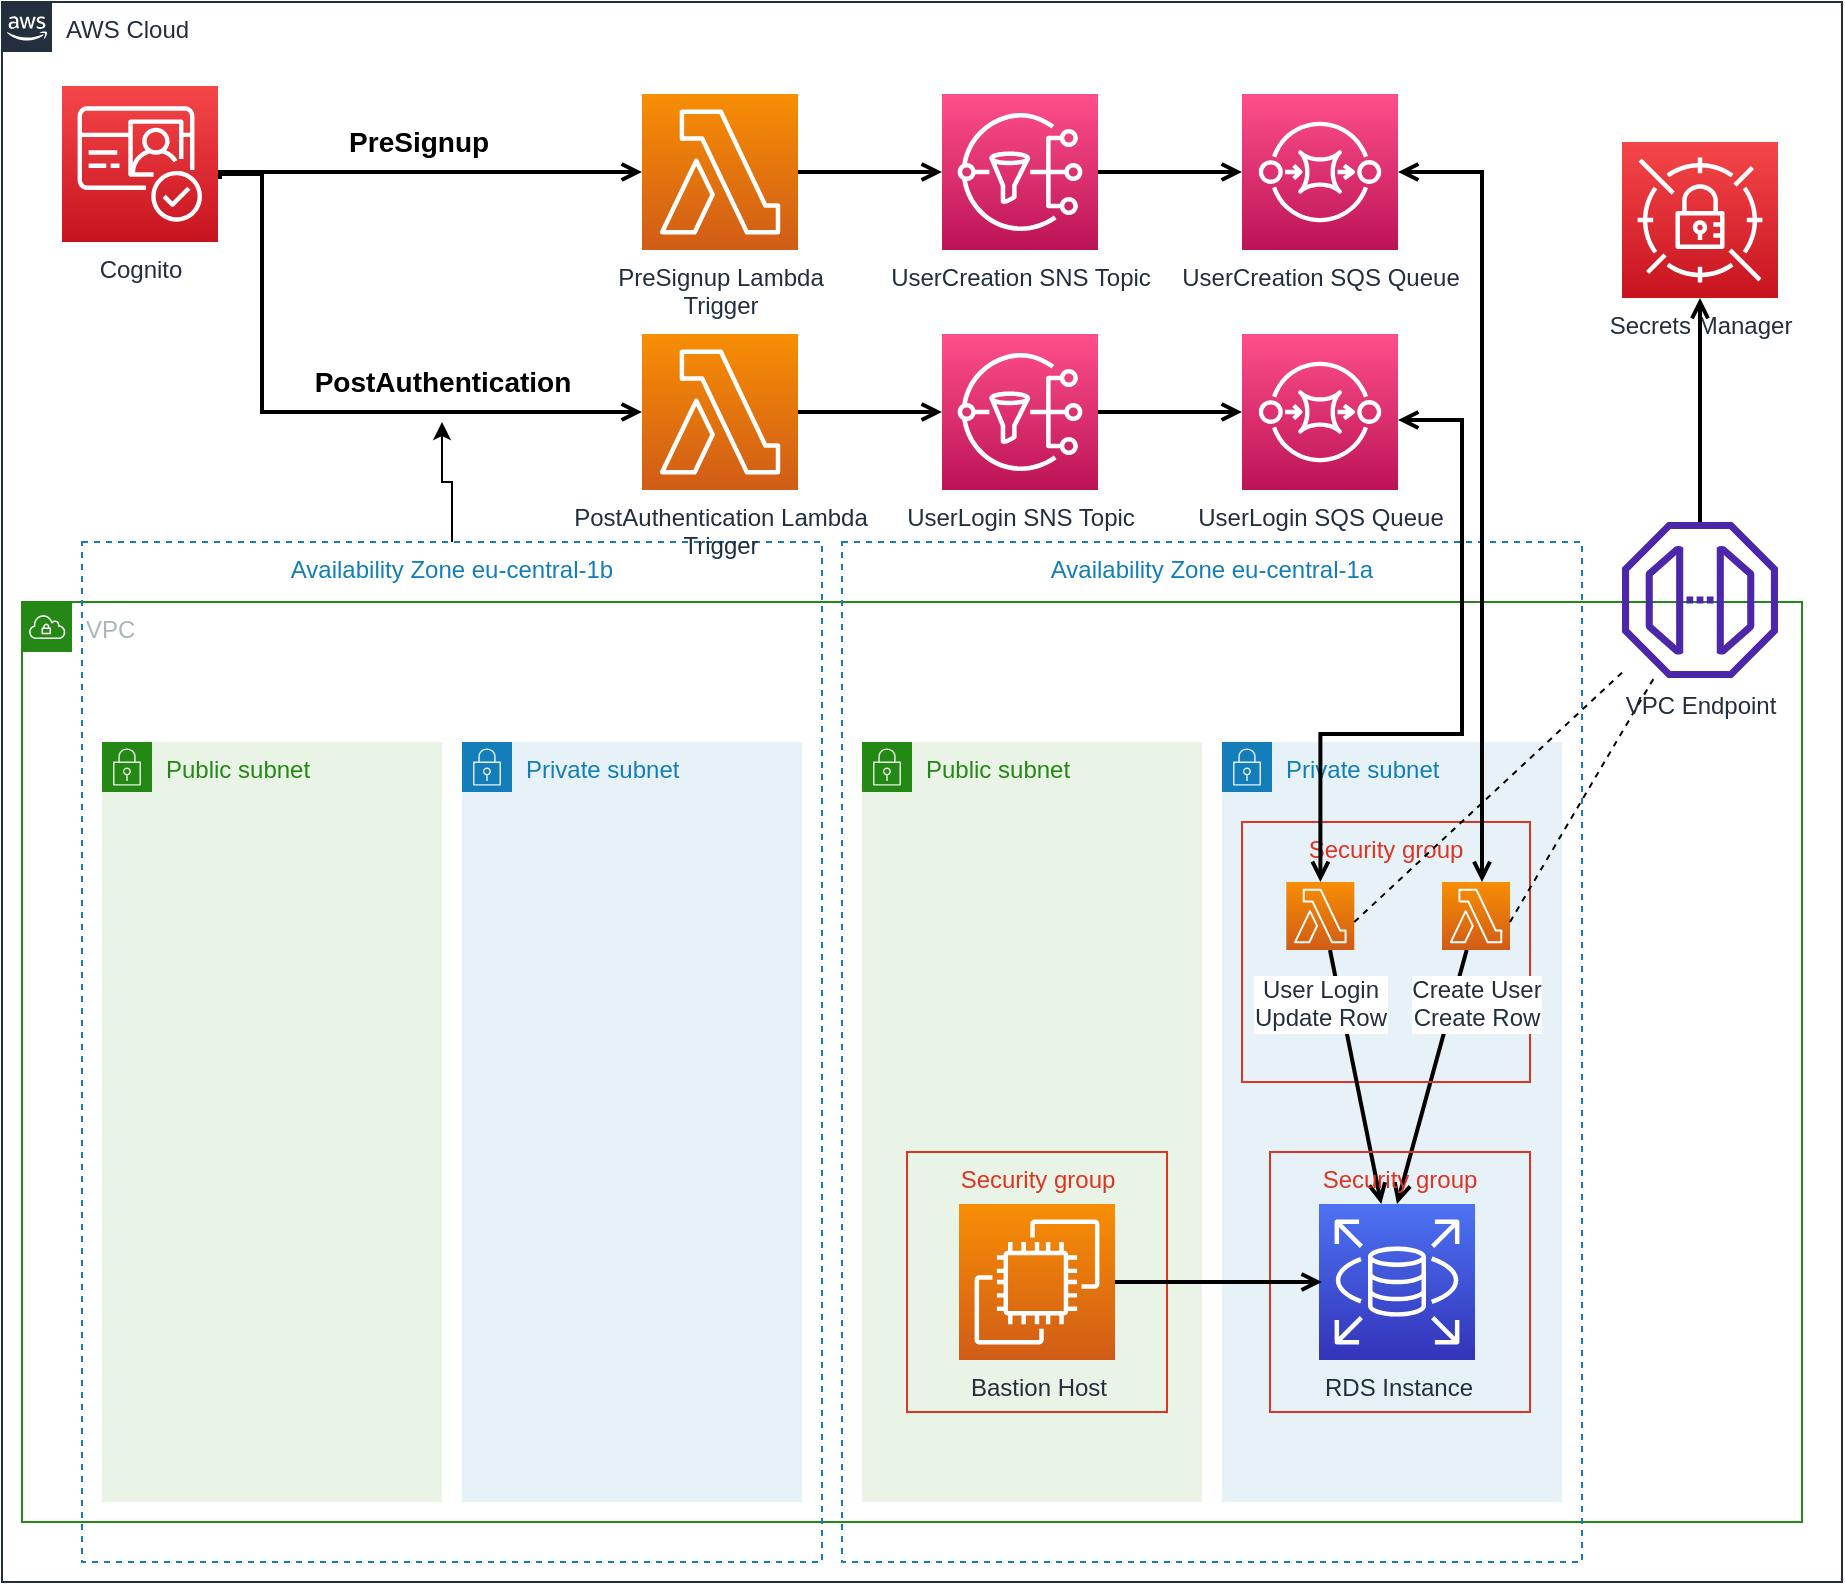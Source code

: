 <mxfile version="21.0.6" type="github">
  <diagram id="Ht1M8jgEwFfnCIfOTk4-" name="Page-1">
    <mxGraphModel dx="1223" dy="731" grid="1" gridSize="10" guides="1" tooltips="1" connect="1" arrows="1" fold="1" page="1" pageScale="1" pageWidth="1169" pageHeight="827" math="0" shadow="0">
      <root>
        <mxCell id="0" />
        <mxCell id="1" parent="0" />
        <mxCell id="UEzPUAAOIrF-is8g5C7q-90" value="" style="edgeStyle=orthogonalEdgeStyle;rounded=0;orthogonalLoop=1;jettySize=auto;html=1;endArrow=open;endFill=0;strokeWidth=2;" parent="1" target="UEzPUAAOIrF-is8g5C7q-80" edge="1">
          <mxGeometry relative="1" as="geometry">
            <mxPoint x="448" y="349" as="sourcePoint" />
          </mxGeometry>
        </mxCell>
        <mxCell id="UEzPUAAOIrF-is8g5C7q-91" value="" style="edgeStyle=orthogonalEdgeStyle;rounded=0;orthogonalLoop=1;jettySize=auto;html=1;endArrow=open;endFill=0;strokeWidth=2;" parent="1" source="UEzPUAAOIrF-is8g5C7q-80" edge="1">
          <mxGeometry relative="1" as="geometry">
            <mxPoint x="600" y="349" as="targetPoint" />
          </mxGeometry>
        </mxCell>
        <mxCell id="UEzPUAAOIrF-is8g5C7q-92" value="" style="edgeStyle=orthogonalEdgeStyle;rounded=0;orthogonalLoop=1;jettySize=auto;html=1;endArrow=open;endFill=0;strokeWidth=2;" parent="1" source="UEzPUAAOIrF-is8g5C7q-81" edge="1">
          <mxGeometry relative="1" as="geometry">
            <mxPoint x="723" y="349" as="targetPoint" />
          </mxGeometry>
        </mxCell>
        <mxCell id="UEzPUAAOIrF-is8g5C7q-74" value="AWS Cloud" style="points=[[0,0],[0.25,0],[0.5,0],[0.75,0],[1,0],[1,0.25],[1,0.5],[1,0.75],[1,1],[0.75,1],[0.5,1],[0.25,1],[0,1],[0,0.75],[0,0.5],[0,0.25]];outlineConnect=0;gradientColor=none;html=1;whiteSpace=wrap;fontSize=12;fontStyle=0;shape=mxgraph.aws4.group;grIcon=mxgraph.aws4.group_aws_cloud_alt;strokeColor=#232F3E;fillColor=none;verticalAlign=top;align=left;spacingLeft=30;fontColor=#232F3E;dashed=0;labelBackgroundColor=#ffffff;container=1;pointerEvents=0;collapsible=0;recursiveResize=0;" parent="1" vertex="1">
          <mxGeometry x="70" y="10" width="920" height="790" as="geometry" />
        </mxCell>
        <mxCell id="agIxCeGHDySL-hrrHM-C-1" value="UserCreation SNS Topic" style="sketch=0;points=[[0,0,0],[0.25,0,0],[0.5,0,0],[0.75,0,0],[1,0,0],[0,1,0],[0.25,1,0],[0.5,1,0],[0.75,1,0],[1,1,0],[0,0.25,0],[0,0.5,0],[0,0.75,0],[1,0.25,0],[1,0.5,0],[1,0.75,0]];outlineConnect=0;fontColor=#232F3E;gradientColor=#FF4F8B;gradientDirection=north;fillColor=#BC1356;strokeColor=#ffffff;dashed=0;verticalLabelPosition=bottom;verticalAlign=top;align=center;html=1;fontSize=12;fontStyle=0;aspect=fixed;shape=mxgraph.aws4.resourceIcon;resIcon=mxgraph.aws4.sns;" vertex="1" parent="UEzPUAAOIrF-is8g5C7q-74">
          <mxGeometry x="470" y="46" width="78" height="78" as="geometry" />
        </mxCell>
        <object label="UserCreation SQS Queue" id="agIxCeGHDySL-hrrHM-C-2">
          <mxCell style="sketch=0;points=[[0,0,0],[0.25,0,0],[0.5,0,0],[0.75,0,0],[1,0,0],[0,1,0],[0.25,1,0],[0.5,1,0],[0.75,1,0],[1,1,0],[0,0.25,0],[0,0.5,0],[0,0.75,0],[1,0.25,0],[1,0.5,0],[1,0.75,0]];outlineConnect=0;fontColor=#232F3E;gradientColor=#FF4F8B;gradientDirection=north;fillColor=#BC1356;strokeColor=#ffffff;dashed=0;verticalLabelPosition=bottom;verticalAlign=top;align=center;html=1;fontSize=12;fontStyle=0;aspect=fixed;shape=mxgraph.aws4.resourceIcon;resIcon=mxgraph.aws4.sqs;" vertex="1" parent="UEzPUAAOIrF-is8g5C7q-74">
            <mxGeometry x="620" y="46" width="78" height="78" as="geometry" />
          </mxCell>
        </object>
        <mxCell id="UEzPUAAOIrF-is8g5C7q-100" style="edgeStyle=orthogonalEdgeStyle;rounded=0;orthogonalLoop=1;jettySize=auto;html=1;endArrow=open;endFill=0;strokeWidth=2;exitX=1;exitY=0.5;exitDx=0;exitDy=0;exitPerimeter=0;" parent="UEzPUAAOIrF-is8g5C7q-74" source="agIxCeGHDySL-hrrHM-C-1" target="agIxCeGHDySL-hrrHM-C-2" edge="1">
          <mxGeometry relative="1" as="geometry">
            <mxPoint x="144.993" y="549" as="targetPoint" />
          </mxGeometry>
        </mxCell>
        <mxCell id="agIxCeGHDySL-hrrHM-C-17" value="VPC" style="points=[[0,0],[0.25,0],[0.5,0],[0.75,0],[1,0],[1,0.25],[1,0.5],[1,0.75],[1,1],[0.75,1],[0.5,1],[0.25,1],[0,1],[0,0.75],[0,0.5],[0,0.25]];outlineConnect=0;gradientColor=none;html=1;whiteSpace=wrap;fontSize=12;fontStyle=0;container=1;pointerEvents=0;collapsible=0;recursiveResize=0;shape=mxgraph.aws4.group;grIcon=mxgraph.aws4.group_vpc;strokeColor=#248814;fillColor=none;verticalAlign=top;align=left;spacingLeft=30;fontColor=#AAB7B8;dashed=0;" vertex="1" parent="UEzPUAAOIrF-is8g5C7q-74">
          <mxGeometry x="10" y="300" width="890" height="460" as="geometry" />
        </mxCell>
        <mxCell id="agIxCeGHDySL-hrrHM-C-15" value="Availability Zone eu-central-1a" style="fillColor=none;strokeColor=#147EBA;dashed=1;verticalAlign=top;fontStyle=0;fontColor=#147EBA;whiteSpace=wrap;html=1;" vertex="1" parent="agIxCeGHDySL-hrrHM-C-17">
          <mxGeometry x="410" y="-30" width="370" height="510" as="geometry" />
        </mxCell>
        <mxCell id="agIxCeGHDySL-hrrHM-C-28" value="Public subnet" style="points=[[0,0],[0.25,0],[0.5,0],[0.75,0],[1,0],[1,0.25],[1,0.5],[1,0.75],[1,1],[0.75,1],[0.5,1],[0.25,1],[0,1],[0,0.75],[0,0.5],[0,0.25]];outlineConnect=0;gradientColor=none;html=1;whiteSpace=wrap;fontSize=12;fontStyle=0;container=1;pointerEvents=0;collapsible=0;recursiveResize=0;shape=mxgraph.aws4.group;grIcon=mxgraph.aws4.group_security_group;grStroke=0;strokeColor=#248814;fillColor=#E9F3E6;verticalAlign=top;align=left;spacingLeft=30;fontColor=#248814;dashed=0;" vertex="1" parent="agIxCeGHDySL-hrrHM-C-17">
          <mxGeometry x="420" y="70" width="170" height="380" as="geometry" />
        </mxCell>
        <mxCell id="agIxCeGHDySL-hrrHM-C-30" value="Security group" style="fillColor=none;strokeColor=#DD3522;verticalAlign=top;fontStyle=0;fontColor=#DD3522;whiteSpace=wrap;html=1;" vertex="1" parent="agIxCeGHDySL-hrrHM-C-28">
          <mxGeometry x="22.5" y="205" width="130" height="130" as="geometry" />
        </mxCell>
        <mxCell id="agIxCeGHDySL-hrrHM-C-29" value="Bastion Host" style="sketch=0;points=[[0,0,0],[0.25,0,0],[0.5,0,0],[0.75,0,0],[1,0,0],[0,1,0],[0.25,1,0],[0.5,1,0],[0.75,1,0],[1,1,0],[0,0.25,0],[0,0.5,0],[0,0.75,0],[1,0.25,0],[1,0.5,0],[1,0.75,0]];outlineConnect=0;fontColor=#232F3E;gradientColor=#F78E04;gradientDirection=north;fillColor=#D05C17;strokeColor=#ffffff;dashed=0;verticalLabelPosition=bottom;verticalAlign=top;align=center;html=1;fontSize=12;fontStyle=0;aspect=fixed;shape=mxgraph.aws4.resourceIcon;resIcon=mxgraph.aws4.ec2;" vertex="1" parent="agIxCeGHDySL-hrrHM-C-28">
          <mxGeometry x="48.5" y="231" width="78" height="78" as="geometry" />
        </mxCell>
        <mxCell id="agIxCeGHDySL-hrrHM-C-43" value="Availability Zone eu-central-1b" style="fillColor=none;strokeColor=#147EBA;dashed=1;verticalAlign=top;fontStyle=0;fontColor=#147EBA;whiteSpace=wrap;html=1;" vertex="1" parent="agIxCeGHDySL-hrrHM-C-17">
          <mxGeometry x="30" y="-30" width="370" height="510" as="geometry" />
        </mxCell>
        <mxCell id="agIxCeGHDySL-hrrHM-C-57" value="Public subnet" style="points=[[0,0],[0.25,0],[0.5,0],[0.75,0],[1,0],[1,0.25],[1,0.5],[1,0.75],[1,1],[0.75,1],[0.5,1],[0.25,1],[0,1],[0,0.75],[0,0.5],[0,0.25]];outlineConnect=0;gradientColor=none;html=1;whiteSpace=wrap;fontSize=12;fontStyle=0;container=1;pointerEvents=0;collapsible=0;recursiveResize=0;shape=mxgraph.aws4.group;grIcon=mxgraph.aws4.group_security_group;grStroke=0;strokeColor=#248814;fillColor=#E9F3E6;verticalAlign=top;align=left;spacingLeft=30;fontColor=#248814;dashed=0;" vertex="1" parent="agIxCeGHDySL-hrrHM-C-17">
          <mxGeometry x="40" y="70" width="170" height="380" as="geometry" />
        </mxCell>
        <mxCell id="agIxCeGHDySL-hrrHM-C-19" value="Private subnet" style="points=[[0,0],[0.25,0],[0.5,0],[0.75,0],[1,0],[1,0.25],[1,0.5],[1,0.75],[1,1],[0.75,1],[0.5,1],[0.25,1],[0,1],[0,0.75],[0,0.5],[0,0.25]];outlineConnect=0;gradientColor=none;html=1;whiteSpace=wrap;fontSize=12;fontStyle=0;container=1;pointerEvents=0;collapsible=0;recursiveResize=0;shape=mxgraph.aws4.group;grIcon=mxgraph.aws4.group_security_group;grStroke=0;strokeColor=#147EBA;fillColor=#E6F2F8;verticalAlign=top;align=left;spacingLeft=30;fontColor=#147EBA;dashed=0;" vertex="1" parent="agIxCeGHDySL-hrrHM-C-17">
          <mxGeometry x="600" y="70" width="170" height="380" as="geometry" />
        </mxCell>
        <mxCell id="UEzPUAAOIrF-is8g5C7q-93" style="rounded=0;orthogonalLoop=1;jettySize=auto;html=1;endArrow=open;endFill=0;strokeWidth=2;entryX=0.5;entryY=0;entryDx=0;entryDy=0;entryPerimeter=0;" parent="agIxCeGHDySL-hrrHM-C-19" source="UEzPUAAOIrF-is8g5C7q-85" target="agIxCeGHDySL-hrrHM-C-4" edge="1">
          <mxGeometry relative="1" as="geometry">
            <mxPoint x="240" y="41" as="sourcePoint" />
          </mxGeometry>
        </mxCell>
        <mxCell id="agIxCeGHDySL-hrrHM-C-18" value="Security group" style="fillColor=none;strokeColor=#DD3522;verticalAlign=top;fontStyle=0;fontColor=#DD3522;whiteSpace=wrap;html=1;container=1;" vertex="1" parent="agIxCeGHDySL-hrrHM-C-19">
          <mxGeometry x="10" y="40" width="144" height="130" as="geometry">
            <mxRectangle x="10" y="40" width="120" height="30" as="alternateBounds" />
          </mxGeometry>
        </mxCell>
        <mxCell id="agIxCeGHDySL-hrrHM-C-81" style="rounded=0;orthogonalLoop=1;jettySize=auto;html=1;endArrow=open;endFill=0;strokeWidth=2;" edge="1" parent="agIxCeGHDySL-hrrHM-C-18" target="agIxCeGHDySL-hrrHM-C-4">
          <mxGeometry relative="1" as="geometry">
            <mxPoint x="44" y="64" as="sourcePoint" />
            <mxPoint x="10" y="191" as="targetPoint" />
          </mxGeometry>
        </mxCell>
        <mxCell id="UEzPUAAOIrF-is8g5C7q-85" value="Create User&lt;br style=&quot;border-color: var(--border-color);&quot;&gt;Create Row" style="outlineConnect=0;fontColor=#232F3E;gradientColor=#F78E04;gradientDirection=north;fillColor=#D05C17;strokeColor=#ffffff;dashed=0;verticalLabelPosition=bottom;verticalAlign=top;align=center;html=1;fontSize=12;fontStyle=0;aspect=fixed;shape=mxgraph.aws4.resourceIcon;resIcon=mxgraph.aws4.lambda;labelBackgroundColor=#ffffff;spacingTop=6;" parent="agIxCeGHDySL-hrrHM-C-18" vertex="1">
          <mxGeometry x="100.005" y="30" width="34" height="34" as="geometry" />
        </mxCell>
        <mxCell id="agIxCeGHDySL-hrrHM-C-66" value="User Login&lt;br&gt;Update Row" style="outlineConnect=0;fontColor=#232F3E;gradientColor=#F78E04;gradientDirection=north;fillColor=#D05C17;strokeColor=#ffffff;dashed=0;verticalLabelPosition=bottom;verticalAlign=top;align=center;html=1;fontSize=12;fontStyle=0;aspect=fixed;shape=mxgraph.aws4.resourceIcon;resIcon=mxgraph.aws4.lambda;labelBackgroundColor=#ffffff;spacingTop=6;" vertex="1" parent="agIxCeGHDySL-hrrHM-C-18">
          <mxGeometry x="22.154" y="30" width="34" height="34" as="geometry" />
        </mxCell>
        <mxCell id="agIxCeGHDySL-hrrHM-C-93" value="" style="endArrow=none;dashed=1;html=1;rounded=0;" edge="1" parent="agIxCeGHDySL-hrrHM-C-18" target="agIxCeGHDySL-hrrHM-C-88">
          <mxGeometry width="50" height="50" relative="1" as="geometry">
            <mxPoint x="56.15" y="50" as="sourcePoint" />
            <mxPoint x="106.15" as="targetPoint" />
          </mxGeometry>
        </mxCell>
        <mxCell id="agIxCeGHDySL-hrrHM-C-94" value="" style="endArrow=none;dashed=1;html=1;rounded=0;" edge="1" parent="agIxCeGHDySL-hrrHM-C-18" target="agIxCeGHDySL-hrrHM-C-88">
          <mxGeometry width="50" height="50" relative="1" as="geometry">
            <mxPoint x="134" y="50" as="sourcePoint" />
            <mxPoint x="184" as="targetPoint" />
          </mxGeometry>
        </mxCell>
        <mxCell id="agIxCeGHDySL-hrrHM-C-16" value="Security group" style="fillColor=none;strokeColor=#DD3522;verticalAlign=top;fontStyle=0;fontColor=#DD3522;whiteSpace=wrap;html=1;" vertex="1" parent="agIxCeGHDySL-hrrHM-C-19">
          <mxGeometry x="24" y="205" width="130" height="130" as="geometry" />
        </mxCell>
        <mxCell id="agIxCeGHDySL-hrrHM-C-4" value="RDS Instance" style="sketch=0;points=[[0,0,0],[0.25,0,0],[0.5,0,0],[0.75,0,0],[1,0,0],[0,1,0],[0.25,1,0],[0.5,1,0],[0.75,1,0],[1,1,0],[0,0.25,0],[0,0.5,0],[0,0.75,0],[1,0.25,0],[1,0.5,0],[1,0.75,0]];outlineConnect=0;fontColor=#232F3E;gradientColor=#4D72F3;gradientDirection=north;fillColor=#3334B9;strokeColor=#ffffff;dashed=0;verticalLabelPosition=bottom;verticalAlign=top;align=center;html=1;fontSize=12;fontStyle=0;aspect=fixed;shape=mxgraph.aws4.resourceIcon;resIcon=mxgraph.aws4.rds;" vertex="1" parent="agIxCeGHDySL-hrrHM-C-19">
          <mxGeometry x="48.5" y="231" width="78" height="78" as="geometry" />
        </mxCell>
        <mxCell id="agIxCeGHDySL-hrrHM-C-31" style="edgeStyle=orthogonalEdgeStyle;rounded=0;orthogonalLoop=1;jettySize=auto;html=1;endArrow=open;endFill=0;strokeWidth=2;entryX=0.019;entryY=0.5;entryDx=0;entryDy=0;entryPerimeter=0;" edge="1" parent="agIxCeGHDySL-hrrHM-C-17" source="agIxCeGHDySL-hrrHM-C-29" target="agIxCeGHDySL-hrrHM-C-4">
          <mxGeometry relative="1" as="geometry">
            <mxPoint x="270" y="290" as="sourcePoint" />
            <mxPoint x="452" y="290" as="targetPoint" />
          </mxGeometry>
        </mxCell>
        <mxCell id="agIxCeGHDySL-hrrHM-C-60" value="Private subnet" style="points=[[0,0],[0.25,0],[0.5,0],[0.75,0],[1,0],[1,0.25],[1,0.5],[1,0.75],[1,1],[0.75,1],[0.5,1],[0.25,1],[0,1],[0,0.75],[0,0.5],[0,0.25]];outlineConnect=0;gradientColor=none;html=1;whiteSpace=wrap;fontSize=12;fontStyle=0;container=1;pointerEvents=0;collapsible=0;recursiveResize=0;shape=mxgraph.aws4.group;grIcon=mxgraph.aws4.group_security_group;grStroke=0;strokeColor=#147EBA;fillColor=#E6F2F8;verticalAlign=top;align=left;spacingLeft=30;fontColor=#147EBA;dashed=0;" vertex="1" parent="agIxCeGHDySL-hrrHM-C-17">
          <mxGeometry x="220" y="70" width="170" height="380" as="geometry" />
        </mxCell>
        <mxCell id="agIxCeGHDySL-hrrHM-C-88" value="VPC Endpoint" style="sketch=0;outlineConnect=0;fontColor=#232F3E;gradientColor=none;fillColor=#4D27AA;strokeColor=none;dashed=0;verticalLabelPosition=bottom;verticalAlign=top;align=center;html=1;fontSize=12;fontStyle=0;aspect=fixed;pointerEvents=1;shape=mxgraph.aws4.endpoint;" vertex="1" parent="agIxCeGHDySL-hrrHM-C-17">
          <mxGeometry x="800" y="-40" width="78" height="78" as="geometry" />
        </mxCell>
        <mxCell id="agIxCeGHDySL-hrrHM-C-21" value="Cognito&lt;br&gt;" style="sketch=0;points=[[0,0,0],[0.25,0,0],[0.5,0,0],[0.75,0,0],[1,0,0],[0,1,0],[0.25,1,0],[0.5,1,0],[0.75,1,0],[1,1,0],[0,0.25,0],[0,0.5,0],[0,0.75,0],[1,0.25,0],[1,0.5,0],[1,0.75,0]];outlineConnect=0;fontColor=#232F3E;gradientColor=#F54749;gradientDirection=north;fillColor=#C7131F;strokeColor=#ffffff;dashed=0;verticalLabelPosition=bottom;verticalAlign=top;align=center;html=1;fontSize=12;fontStyle=0;aspect=fixed;shape=mxgraph.aws4.resourceIcon;resIcon=mxgraph.aws4.cognito;" vertex="1" parent="UEzPUAAOIrF-is8g5C7q-74">
          <mxGeometry x="30" y="42" width="78" height="78" as="geometry" />
        </mxCell>
        <mxCell id="agIxCeGHDySL-hrrHM-C-27" style="edgeStyle=orthogonalEdgeStyle;rounded=0;orthogonalLoop=1;jettySize=auto;html=1;endArrow=open;endFill=0;strokeWidth=2;exitX=1;exitY=0.5;exitDx=0;exitDy=0;exitPerimeter=0;entryX=0;entryY=0.5;entryDx=0;entryDy=0;entryPerimeter=0;" edge="1" parent="UEzPUAAOIrF-is8g5C7q-74" target="agIxCeGHDySL-hrrHM-C-20">
          <mxGeometry relative="1" as="geometry">
            <mxPoint x="109" y="88.5" as="sourcePoint" />
            <mxPoint x="161" y="88.5" as="targetPoint" />
            <Array as="points">
              <mxPoint x="109" y="85" />
            </Array>
          </mxGeometry>
        </mxCell>
        <mxCell id="UEzPUAAOIrF-is8g5C7q-96" style="edgeStyle=orthogonalEdgeStyle;rounded=0;orthogonalLoop=1;jettySize=auto;html=1;endArrow=open;endFill=0;strokeWidth=2;startArrow=open;startFill=0;entryX=1;entryY=0.5;entryDx=0;entryDy=0;entryPerimeter=0;" parent="UEzPUAAOIrF-is8g5C7q-74" target="agIxCeGHDySL-hrrHM-C-2" edge="1">
          <mxGeometry relative="1" as="geometry">
            <Array as="points">
              <mxPoint x="740" y="85" />
            </Array>
            <mxPoint x="740" y="440" as="sourcePoint" />
          </mxGeometry>
        </mxCell>
        <mxCell id="agIxCeGHDySL-hrrHM-C-20" value="PreSignup Lambda&lt;br&gt;Trigger" style="sketch=0;points=[[0,0,0],[0.25,0,0],[0.5,0,0],[0.75,0,0],[1,0,0],[0,1,0],[0.25,1,0],[0.5,1,0],[0.75,1,0],[1,1,0],[0,0.25,0],[0,0.5,0],[0,0.75,0],[1,0.25,0],[1,0.5,0],[1,0.75,0]];outlineConnect=0;fontColor=#232F3E;gradientColor=#F78E04;gradientDirection=north;fillColor=#D05C17;strokeColor=#ffffff;dashed=0;verticalLabelPosition=bottom;verticalAlign=top;align=center;html=1;fontSize=12;fontStyle=0;aspect=fixed;shape=mxgraph.aws4.resourceIcon;resIcon=mxgraph.aws4.lambda;" vertex="1" parent="UEzPUAAOIrF-is8g5C7q-74">
          <mxGeometry x="320" y="46" width="78" height="78" as="geometry" />
        </mxCell>
        <mxCell id="agIxCeGHDySL-hrrHM-C-32" style="edgeStyle=orthogonalEdgeStyle;rounded=0;orthogonalLoop=1;jettySize=auto;html=1;endArrow=open;endFill=0;strokeWidth=2;exitX=1;exitY=0.5;exitDx=0;exitDy=0;exitPerimeter=0;startArrow=none;entryX=0;entryY=0.5;entryDx=0;entryDy=0;entryPerimeter=0;movable=1;resizable=1;rotatable=1;deletable=1;editable=1;locked=0;connectable=1;" edge="1" parent="UEzPUAAOIrF-is8g5C7q-74" source="agIxCeGHDySL-hrrHM-C-20" target="agIxCeGHDySL-hrrHM-C-1">
          <mxGeometry relative="1" as="geometry">
            <mxPoint x="288" y="88.58" as="sourcePoint" />
            <mxPoint x="440" y="90" as="targetPoint" />
            <Array as="points" />
          </mxGeometry>
        </mxCell>
        <mxCell id="agIxCeGHDySL-hrrHM-C-34" value="PreSignup&amp;nbsp;" style="text;strokeColor=none;fillColor=none;html=1;fontSize=14;fontStyle=1;verticalAlign=middle;align=center;" vertex="1" parent="UEzPUAAOIrF-is8g5C7q-74">
          <mxGeometry x="160" y="50" width="100" height="40" as="geometry" />
        </mxCell>
        <mxCell id="agIxCeGHDySL-hrrHM-C-72" value="PostAuthentication Lambda&lt;br&gt;Trigger&lt;br&gt;" style="sketch=0;points=[[0,0,0],[0.25,0,0],[0.5,0,0],[0.75,0,0],[1,0,0],[0,1,0],[0.25,1,0],[0.5,1,0],[0.75,1,0],[1,1,0],[0,0.25,0],[0,0.5,0],[0,0.75,0],[1,0.25,0],[1,0.5,0],[1,0.75,0]];outlineConnect=0;fontColor=#232F3E;gradientColor=#F78E04;gradientDirection=north;fillColor=#D05C17;strokeColor=#ffffff;dashed=0;verticalLabelPosition=bottom;verticalAlign=top;align=center;html=1;fontSize=12;fontStyle=0;aspect=fixed;shape=mxgraph.aws4.resourceIcon;resIcon=mxgraph.aws4.lambda;" vertex="1" parent="UEzPUAAOIrF-is8g5C7q-74">
          <mxGeometry x="320" y="166" width="78" height="78" as="geometry" />
        </mxCell>
        <mxCell id="agIxCeGHDySL-hrrHM-C-73" value="UserLogin SNS Topic&lt;br&gt;" style="sketch=0;points=[[0,0,0],[0.25,0,0],[0.5,0,0],[0.75,0,0],[1,0,0],[0,1,0],[0.25,1,0],[0.5,1,0],[0.75,1,0],[1,1,0],[0,0.25,0],[0,0.5,0],[0,0.75,0],[1,0.25,0],[1,0.5,0],[1,0.75,0]];outlineConnect=0;fontColor=#232F3E;gradientColor=#FF4F8B;gradientDirection=north;fillColor=#BC1356;strokeColor=#ffffff;dashed=0;verticalLabelPosition=bottom;verticalAlign=top;align=center;html=1;fontSize=12;fontStyle=0;aspect=fixed;shape=mxgraph.aws4.resourceIcon;resIcon=mxgraph.aws4.sns;" vertex="1" parent="UEzPUAAOIrF-is8g5C7q-74">
          <mxGeometry x="470" y="166" width="78" height="78" as="geometry" />
        </mxCell>
        <object label="UserLogin&amp;nbsp;SQS Queue" id="agIxCeGHDySL-hrrHM-C-74">
          <mxCell style="sketch=0;points=[[0,0,0],[0.25,0,0],[0.5,0,0],[0.75,0,0],[1,0,0],[0,1,0],[0.25,1,0],[0.5,1,0],[0.75,1,0],[1,1,0],[0,0.25,0],[0,0.5,0],[0,0.75,0],[1,0.25,0],[1,0.5,0],[1,0.75,0]];outlineConnect=0;fontColor=#232F3E;gradientColor=#FF4F8B;gradientDirection=north;fillColor=#BC1356;strokeColor=#ffffff;dashed=0;verticalLabelPosition=bottom;verticalAlign=top;align=center;html=1;fontSize=12;fontStyle=0;aspect=fixed;shape=mxgraph.aws4.resourceIcon;resIcon=mxgraph.aws4.sqs;" vertex="1" parent="UEzPUAAOIrF-is8g5C7q-74">
            <mxGeometry x="620" y="166" width="78" height="78" as="geometry" />
          </mxCell>
        </object>
        <mxCell id="agIxCeGHDySL-hrrHM-C-75" style="edgeStyle=orthogonalEdgeStyle;rounded=0;orthogonalLoop=1;jettySize=auto;html=1;endArrow=open;endFill=0;strokeWidth=2;entryX=0;entryY=0.5;entryDx=0;entryDy=0;entryPerimeter=0;" edge="1" parent="UEzPUAAOIrF-is8g5C7q-74" source="agIxCeGHDySL-hrrHM-C-73" target="agIxCeGHDySL-hrrHM-C-74">
          <mxGeometry relative="1" as="geometry">
            <mxPoint x="530" y="190" as="sourcePoint" />
            <mxPoint x="610" y="189" as="targetPoint" />
          </mxGeometry>
        </mxCell>
        <mxCell id="agIxCeGHDySL-hrrHM-C-77" style="edgeStyle=orthogonalEdgeStyle;rounded=0;orthogonalLoop=1;jettySize=auto;html=1;endArrow=open;endFill=0;strokeWidth=2;exitX=1;exitY=0.5;exitDx=0;exitDy=0;exitPerimeter=0;entryX=0;entryY=0.5;entryDx=0;entryDy=0;entryPerimeter=0;" edge="1" parent="UEzPUAAOIrF-is8g5C7q-74" target="agIxCeGHDySL-hrrHM-C-72">
          <mxGeometry relative="1" as="geometry">
            <mxPoint x="108.0" y="86" as="sourcePoint" />
            <mxPoint x="320" y="202" as="targetPoint" />
            <Array as="points">
              <mxPoint x="130" y="86" />
              <mxPoint x="130" y="205" />
            </Array>
          </mxGeometry>
        </mxCell>
        <mxCell id="agIxCeGHDySL-hrrHM-C-78" value="PostAuthentication" style="text;strokeColor=none;fillColor=none;html=1;fontSize=14;fontStyle=1;verticalAlign=middle;align=center;" vertex="1" parent="UEzPUAAOIrF-is8g5C7q-74">
          <mxGeometry x="170" y="170" width="100" height="40" as="geometry" />
        </mxCell>
        <mxCell id="agIxCeGHDySL-hrrHM-C-79" style="edgeStyle=orthogonalEdgeStyle;rounded=0;orthogonalLoop=1;jettySize=auto;html=1;endArrow=open;endFill=0;strokeWidth=2;startArrow=none;entryX=0;entryY=0.5;entryDx=0;entryDy=0;entryPerimeter=0;" edge="1" parent="UEzPUAAOIrF-is8g5C7q-74" source="agIxCeGHDySL-hrrHM-C-72" target="agIxCeGHDySL-hrrHM-C-73">
          <mxGeometry relative="1" as="geometry">
            <mxPoint x="408" y="99" as="sourcePoint" />
            <mxPoint x="480" y="99" as="targetPoint" />
            <Array as="points" />
          </mxGeometry>
        </mxCell>
        <mxCell id="agIxCeGHDySL-hrrHM-C-80" style="edgeStyle=orthogonalEdgeStyle;rounded=0;orthogonalLoop=1;jettySize=auto;html=1;endArrow=open;endFill=0;strokeWidth=2;startArrow=open;startFill=0;" edge="1" parent="UEzPUAAOIrF-is8g5C7q-74" source="agIxCeGHDySL-hrrHM-C-66" target="agIxCeGHDySL-hrrHM-C-74">
          <mxGeometry relative="1" as="geometry">
            <Array as="points">
              <mxPoint x="659" y="366" />
              <mxPoint x="730" y="366" />
              <mxPoint x="730" y="209" />
            </Array>
            <mxPoint x="680" y="467" as="sourcePoint" />
            <mxPoint x="710" y="206" as="targetPoint" />
          </mxGeometry>
        </mxCell>
        <mxCell id="agIxCeGHDySL-hrrHM-C-87" value="" style="edgeStyle=orthogonalEdgeStyle;rounded=0;orthogonalLoop=1;jettySize=auto;html=1;" edge="1" parent="UEzPUAAOIrF-is8g5C7q-74" source="agIxCeGHDySL-hrrHM-C-43" target="agIxCeGHDySL-hrrHM-C-78">
          <mxGeometry relative="1" as="geometry" />
        </mxCell>
        <mxCell id="agIxCeGHDySL-hrrHM-C-89" value="Secrets Manager&lt;br&gt;" style="sketch=0;points=[[0,0,0],[0.25,0,0],[0.5,0,0],[0.75,0,0],[1,0,0],[0,1,0],[0.25,1,0],[0.5,1,0],[0.75,1,0],[1,1,0],[0,0.25,0],[0,0.5,0],[0,0.75,0],[1,0.25,0],[1,0.5,0],[1,0.75,0]];outlineConnect=0;fontColor=#232F3E;gradientColor=#F54749;gradientDirection=north;fillColor=#C7131F;strokeColor=#ffffff;dashed=0;verticalLabelPosition=bottom;verticalAlign=top;align=center;html=1;fontSize=12;fontStyle=0;aspect=fixed;shape=mxgraph.aws4.resourceIcon;resIcon=mxgraph.aws4.secrets_manager;" vertex="1" parent="UEzPUAAOIrF-is8g5C7q-74">
          <mxGeometry x="810" y="70" width="78" height="78" as="geometry" />
        </mxCell>
        <mxCell id="agIxCeGHDySL-hrrHM-C-97" style="edgeStyle=orthogonalEdgeStyle;rounded=0;orthogonalLoop=1;jettySize=auto;html=1;endArrow=open;endFill=0;strokeWidth=2;startArrow=none;entryX=0.5;entryY=1;entryDx=0;entryDy=0;entryPerimeter=0;" edge="1" parent="UEzPUAAOIrF-is8g5C7q-74" source="agIxCeGHDySL-hrrHM-C-88" target="agIxCeGHDySL-hrrHM-C-89">
          <mxGeometry relative="1" as="geometry">
            <mxPoint x="828" y="230" as="sourcePoint" />
            <mxPoint x="900" y="230" as="targetPoint" />
            <Array as="points" />
          </mxGeometry>
        </mxCell>
      </root>
    </mxGraphModel>
  </diagram>
</mxfile>
